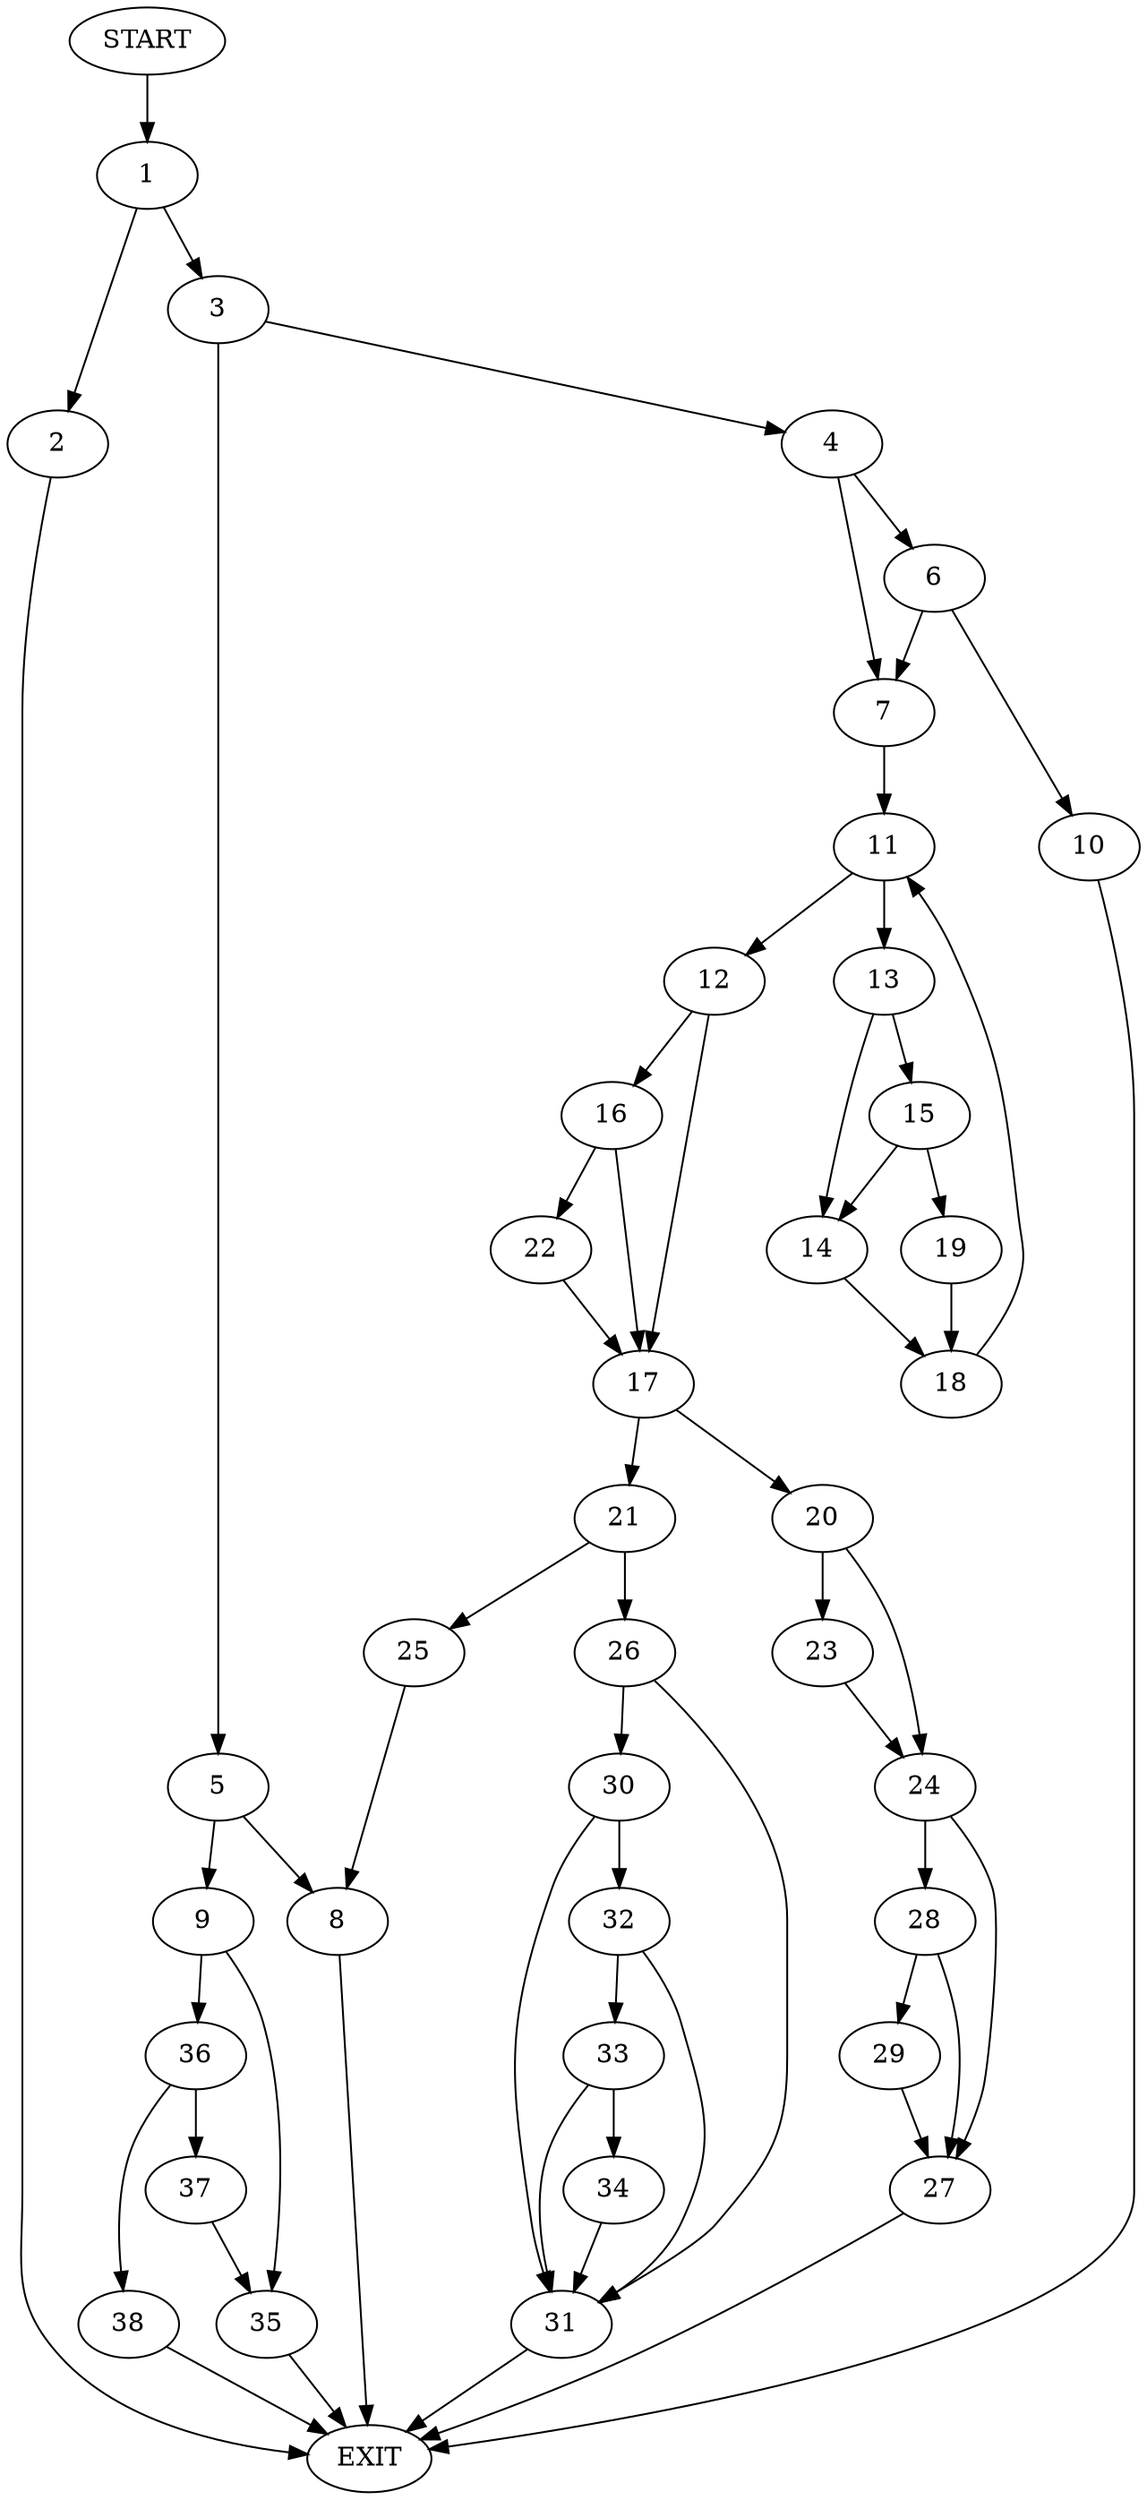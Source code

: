 digraph {
0 [label="START"]
39 [label="EXIT"]
0 -> 1
1 -> 2
1 -> 3
2 -> 39
3 -> 4
3 -> 5
4 -> 6
4 -> 7
5 -> 8
5 -> 9
6 -> 10
6 -> 7
7 -> 11
10 -> 39
11 -> 12
11 -> 13
13 -> 14
13 -> 15
12 -> 16
12 -> 17
14 -> 18
15 -> 19
15 -> 14
19 -> 18
18 -> 11
17 -> 20
17 -> 21
16 -> 17
16 -> 22
22 -> 17
20 -> 23
20 -> 24
21 -> 25
21 -> 26
24 -> 27
24 -> 28
23 -> 24
28 -> 27
28 -> 29
27 -> 39
29 -> 27
26 -> 30
26 -> 31
25 -> 8
30 -> 32
30 -> 31
31 -> 39
32 -> 33
32 -> 31
33 -> 34
33 -> 31
34 -> 31
8 -> 39
9 -> 35
9 -> 36
36 -> 37
36 -> 38
35 -> 39
38 -> 39
37 -> 35
}
